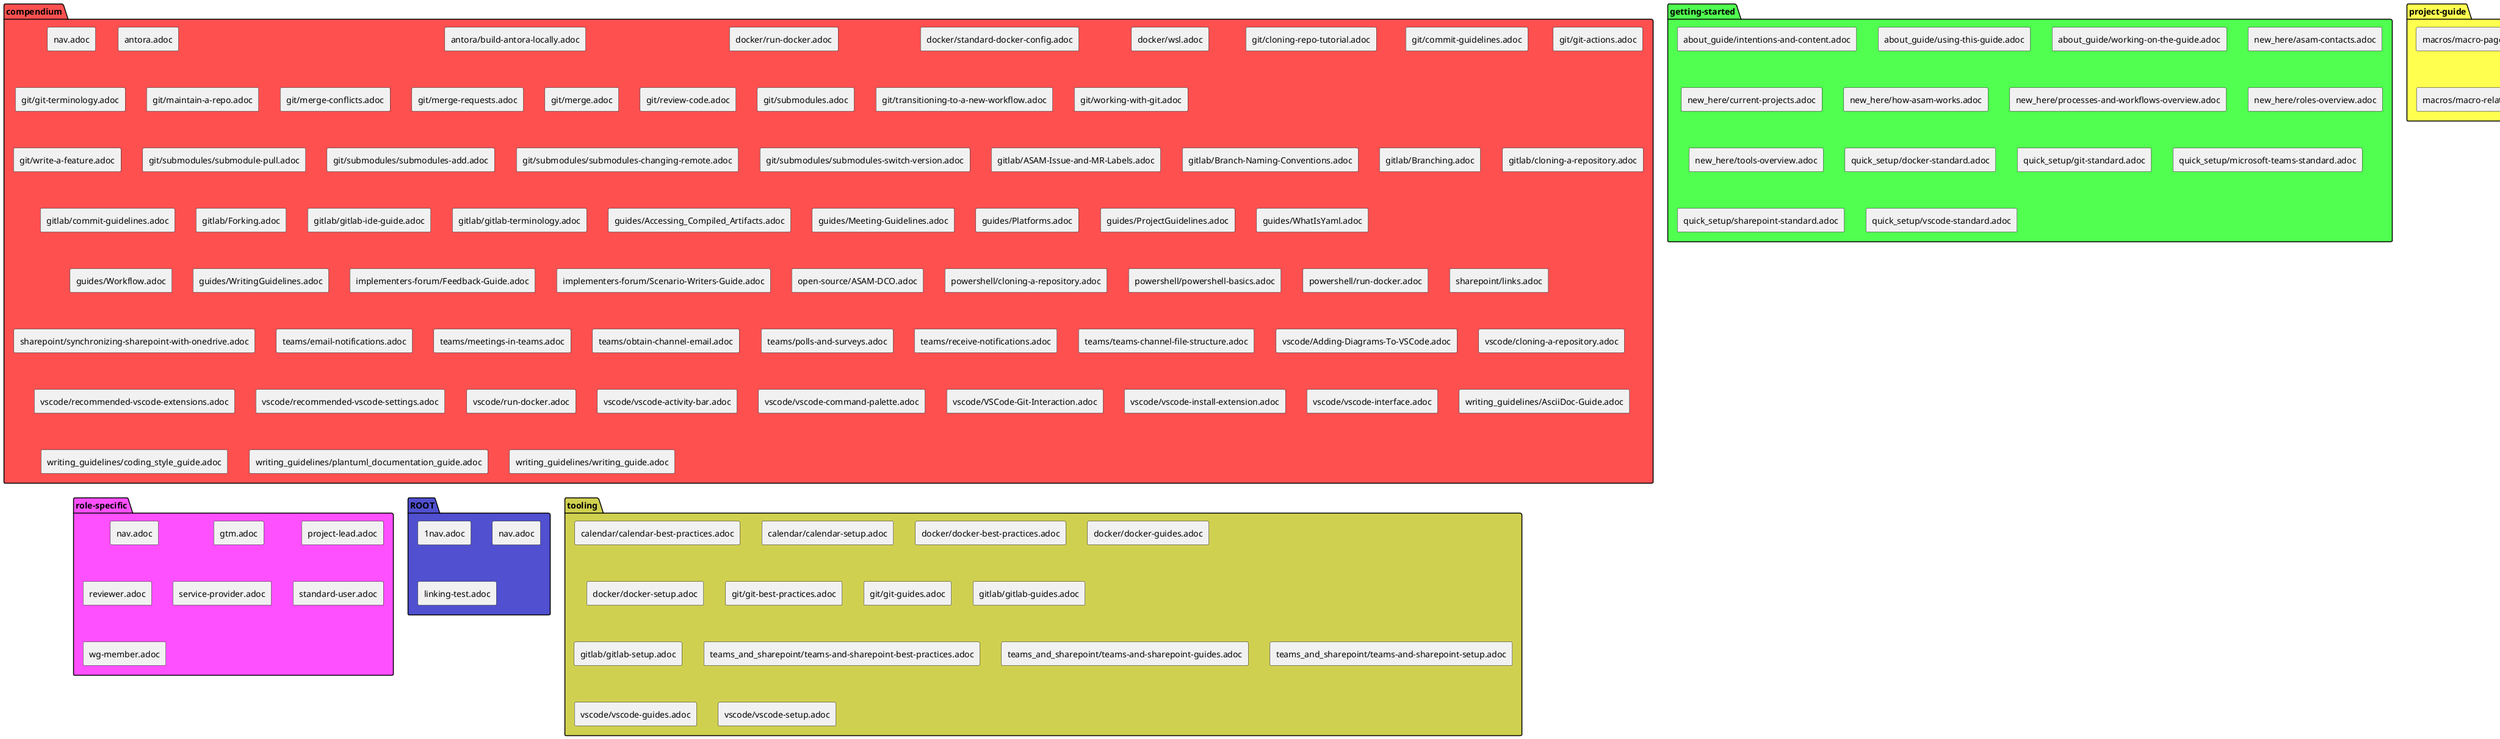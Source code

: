 @startuml
package compendium #ff5050 {
rectangle "nav.adoc" as f0_1
rectangle "antora.adoc" as f0_2
rectangle "antora/build-antora-locally.adoc" as f0_4
rectangle "docker/run-docker.adoc" as f0_6
rectangle "docker/standard-docker-config.adoc" as f0_7
rectangle "docker/wsl.adoc" as f0_8
rectangle "git/cloning-repo-tutorial.adoc" as f0_9
rectangle "git/commit-guidelines.adoc" as f0_10
rectangle "git/git-actions.adoc" as f0_11
rectangle "git/git-terminology.adoc" as f0_12
rectangle "git/maintain-a-repo.adoc" as f0_13
rectangle "git/merge-conflicts.adoc" as f0_14
rectangle "git/merge-requests.adoc" as f0_15
rectangle "git/merge.adoc" as f0_16
rectangle "git/review-code.adoc" as f0_17
rectangle "git/submodules.adoc" as f0_18
rectangle "git/transitioning-to-a-new-workflow.adoc" as f0_19
rectangle "git/working-with-git.adoc" as f0_20
rectangle "git/write-a-feature.adoc" as f0_21
rectangle "git/submodules/submodule-pull.adoc" as f0_22
rectangle "git/submodules/submodules-add.adoc" as f0_23
rectangle "git/submodules/submodules-changing-remote.adoc" as f0_24
rectangle "git/submodules/submodules-switch-version.adoc" as f0_25
rectangle "gitlab/ASAM-Issue-and-MR-Labels.adoc" as f0_26
rectangle "gitlab/Branch-Naming-Conventions.adoc" as f0_27
rectangle "gitlab/Branching.adoc" as f0_28
rectangle "gitlab/cloning-a-repository.adoc" as f0_29
rectangle "gitlab/commit-guidelines.adoc" as f0_30
rectangle "gitlab/Forking.adoc" as f0_31
rectangle "gitlab/gitlab-ide-guide.adoc" as f0_32
rectangle "gitlab/gitlab-terminology.adoc" as f0_33
rectangle "guides/Accessing_Compiled_Artifacts.adoc" as f0_34
rectangle "guides/Meeting-Guidelines.adoc" as f0_35
rectangle "guides/Platforms.adoc" as f0_36
rectangle "guides/ProjectGuidelines.adoc" as f0_37
rectangle "guides/WhatIsYaml.adoc" as f0_38
rectangle "guides/Workflow.adoc" as f0_39
rectangle "guides/WritingGuidelines.adoc" as f0_40
rectangle "implementers-forum/Feedback-Guide.adoc" as f0_41
rectangle "implementers-forum/Scenario-Writers-Guide.adoc" as f0_42
rectangle "open-source/ASAM-DCO.adoc" as f0_43
rectangle "powershell/cloning-a-repository.adoc" as f0_44
rectangle "powershell/powershell-basics.adoc" as f0_45
rectangle "powershell/run-docker.adoc" as f0_46
rectangle "sharepoint/links.adoc" as f0_47
rectangle "sharepoint/synchronizing-sharepoint-with-onedrive.adoc" as f0_48
rectangle "teams/email-notifications.adoc" as f0_49
rectangle "teams/meetings-in-teams.adoc" as f0_50
rectangle "teams/obtain-channel-email.adoc" as f0_51
rectangle "teams/polls-and-surveys.adoc" as f0_52
rectangle "teams/receive-notifications.adoc" as f0_53
rectangle "teams/teams-channel-file-structure.adoc" as f0_54
rectangle "vscode/Adding-Diagrams-To-VSCode.adoc" as f0_55
rectangle "vscode/cloning-a-repository.adoc" as f0_56
rectangle "vscode/recommended-vscode-extensions.adoc" as f0_57
rectangle "vscode/recommended-vscode-settings.adoc" as f0_58
rectangle "vscode/run-docker.adoc" as f0_59
rectangle "vscode/vscode-activity-bar.adoc" as f0_60
rectangle "vscode/vscode-command-palette.adoc" as f0_61
rectangle "vscode/VSCode-Git-Interaction.adoc" as f0_62
rectangle "vscode/vscode-install-extension.adoc" as f0_63
rectangle "vscode/vscode-interface.adoc" as f0_64
rectangle "writing_guidelines/AsciiDoc-Guide.adoc" as f0_65
rectangle "writing_guidelines/coding_style_guide.adoc" as f0_66
rectangle "writing_guidelines/plantuml_documentation_guide.adoc" as f0_67
rectangle "writing_guidelines/writing_guide.adoc" as f0_68
}
package getting-involved #5050ff {
rectangle "nav.adoc" as f1_1
}
package getting-started #50ff50 {
rectangle "about_guide/intentions-and-content.adoc" as f2_6
rectangle "about_guide/using-this-guide.adoc" as f2_7
rectangle "about_guide/working-on-the-guide.adoc" as f2_8
rectangle "new_here/asam-contacts.adoc" as f2_9
rectangle "new_here/current-projects.adoc" as f2_10
rectangle "new_here/how-asam-works.adoc" as f2_11
rectangle "new_here/processes-and-workflows-overview.adoc" as f2_12
rectangle "new_here/roles-overview.adoc" as f2_13
rectangle "new_here/tools-overview.adoc" as f2_14
rectangle "quick_setup/docker-standard.adoc" as f2_15
rectangle "quick_setup/git-standard.adoc" as f2_16
rectangle "quick_setup/microsoft-teams-standard.adoc" as f2_17
rectangle "quick_setup/sharepoint-standard.adoc" as f2_18
rectangle "quick_setup/vscode-standard.adoc" as f2_19
}
package project-guide #ffff50 {
rectangle "macros/macro-pages.adoc" as f3_14
rectangle "macros/macro-reference.adoc" as f3_15
rectangle "macros/macro-related.adoc" as f3_16
}
package role-specific #ff50ff {
rectangle "nav.adoc" as f4_1
rectangle "gtm.adoc" as f4_3
rectangle "project-lead.adoc" as f4_5
rectangle "reviewer.adoc" as f4_6
rectangle "service-provider.adoc" as f4_7
rectangle "standard-user.adoc" as f4_8
rectangle "wg-member.adoc" as f4_10
}
package ROOT #5050d0 {
rectangle "1nav.adoc" as f5_1
rectangle "nav.adoc" as f5_2
rectangle "linking-test.adoc" as f5_4
}
package tooling #d0d050 {
rectangle "calendar/calendar-best-practices.adoc" as f7_11
rectangle "calendar/calendar-setup.adoc" as f7_12
rectangle "docker/docker-best-practices.adoc" as f7_13
rectangle "docker/docker-guides.adoc" as f7_14
rectangle "docker/docker-setup.adoc" as f7_15
rectangle "git/git-best-practices.adoc" as f7_17
rectangle "git/git-guides.adoc" as f7_18
rectangle "gitlab/gitlab-guides.adoc" as f7_20
rectangle "gitlab/gitlab-setup.adoc" as f7_21
rectangle "teams_and_sharepoint/teams-and-sharepoint-best-practices.adoc" as f7_22
rectangle "teams_and_sharepoint/teams-and-sharepoint-guides.adoc" as f7_23
rectangle "teams_and_sharepoint/teams-and-sharepoint-setup.adoc" as f7_24
rectangle "vscode/vscode-guides.adoc" as f7_25
rectangle "vscode/vscode-setup.adoc" as f7_26
}


@enduml
